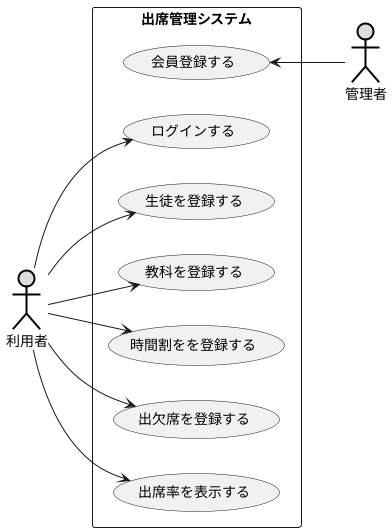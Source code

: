 @startuml 出欠席管理システム
left to right direction
actor 利用者#DDDDDD;line:black;line.bold;
actor 管理者#DDDDDD;line:black;line.bold;
rectangle 出席管理システム {
usecase 会員登録する 
usecase ログインする
usecase 生徒を登録する 
usecase 教科を登録する
usecase 時間割をを登録する
usecase 出欠席を登録する
usecase 出席率を表示する
}
会員登録する <-- 管理者
利用者--> ログインする
利用者--> 生徒を登録する
利用者--> 教科を登録する
利用者--> 時間割をを登録する
利用者--> 出欠席を登録する
利用者 --> 出席率を表示する
@enduml